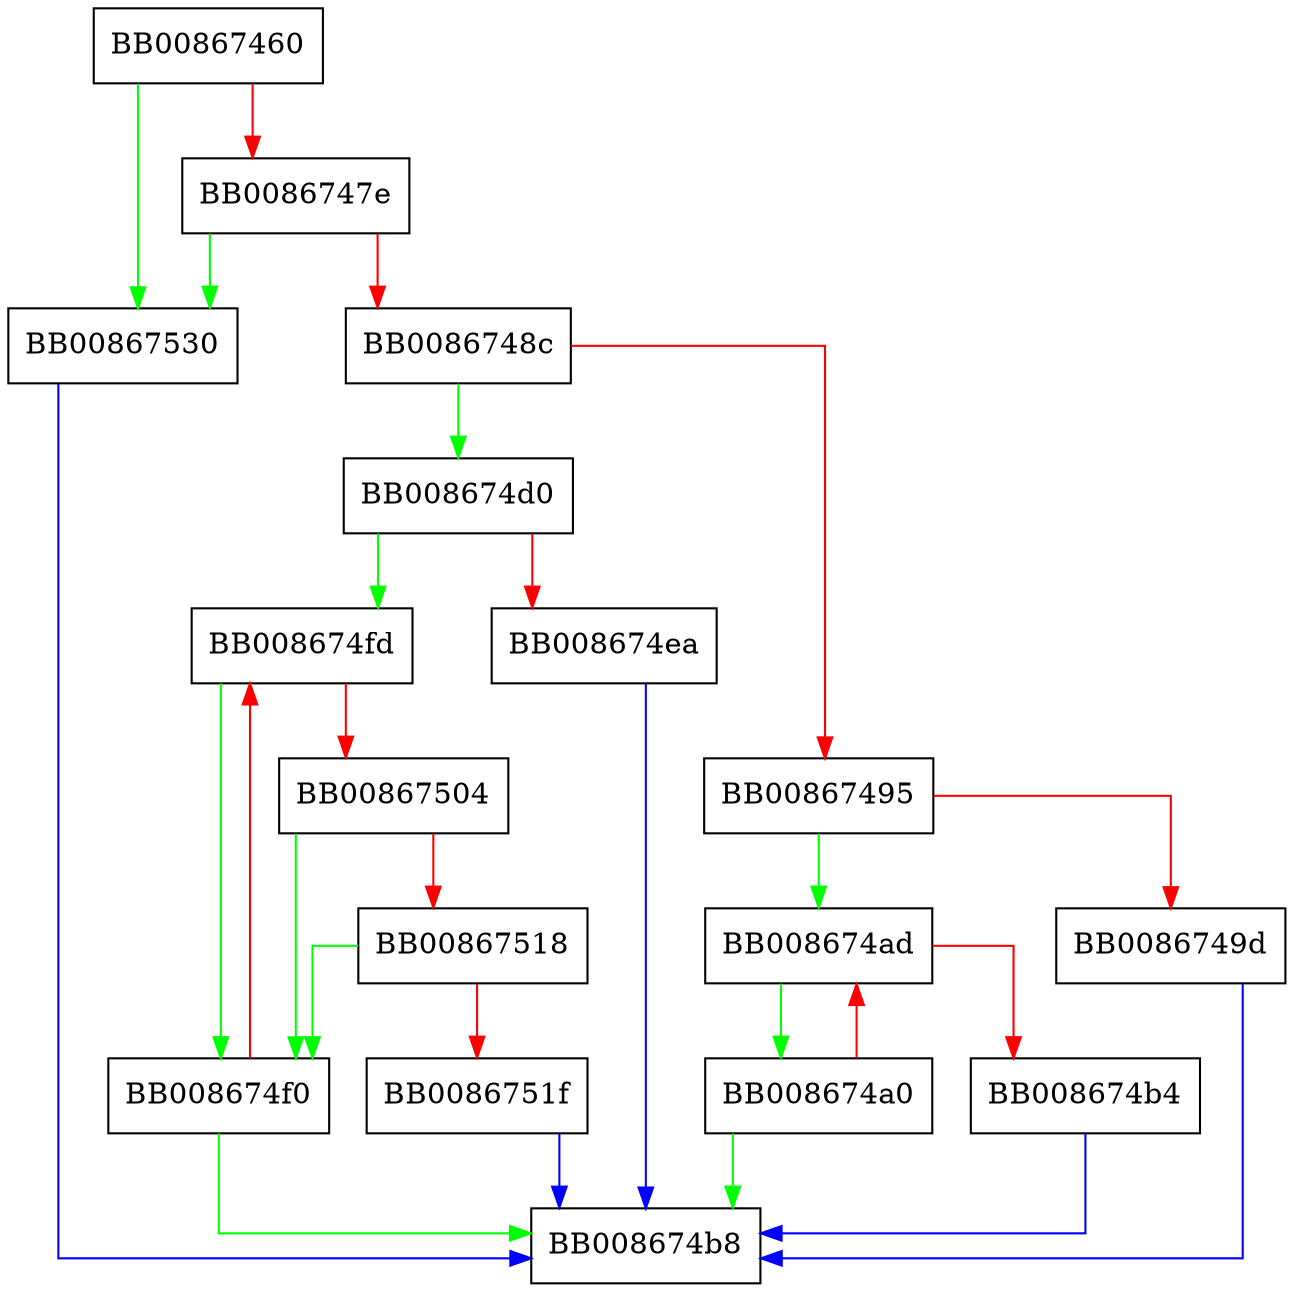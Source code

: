 digraph getenv {
  node [shape="box"];
  graph [splines=ortho];
  BB00867460 -> BB00867530 [color="green"];
  BB00867460 -> BB0086747e [color="red"];
  BB0086747e -> BB00867530 [color="green"];
  BB0086747e -> BB0086748c [color="red"];
  BB0086748c -> BB008674d0 [color="green"];
  BB0086748c -> BB00867495 [color="red"];
  BB00867495 -> BB008674ad [color="green"];
  BB00867495 -> BB0086749d [color="red"];
  BB0086749d -> BB008674b8 [color="blue"];
  BB008674a0 -> BB008674b8 [color="green"];
  BB008674a0 -> BB008674ad [color="red"];
  BB008674ad -> BB008674a0 [color="green"];
  BB008674ad -> BB008674b4 [color="red"];
  BB008674b4 -> BB008674b8 [color="blue"];
  BB008674d0 -> BB008674fd [color="green"];
  BB008674d0 -> BB008674ea [color="red"];
  BB008674ea -> BB008674b8 [color="blue"];
  BB008674f0 -> BB008674b8 [color="green"];
  BB008674f0 -> BB008674fd [color="red"];
  BB008674fd -> BB008674f0 [color="green"];
  BB008674fd -> BB00867504 [color="red"];
  BB00867504 -> BB008674f0 [color="green"];
  BB00867504 -> BB00867518 [color="red"];
  BB00867518 -> BB008674f0 [color="green"];
  BB00867518 -> BB0086751f [color="red"];
  BB0086751f -> BB008674b8 [color="blue"];
  BB00867530 -> BB008674b8 [color="blue"];
}